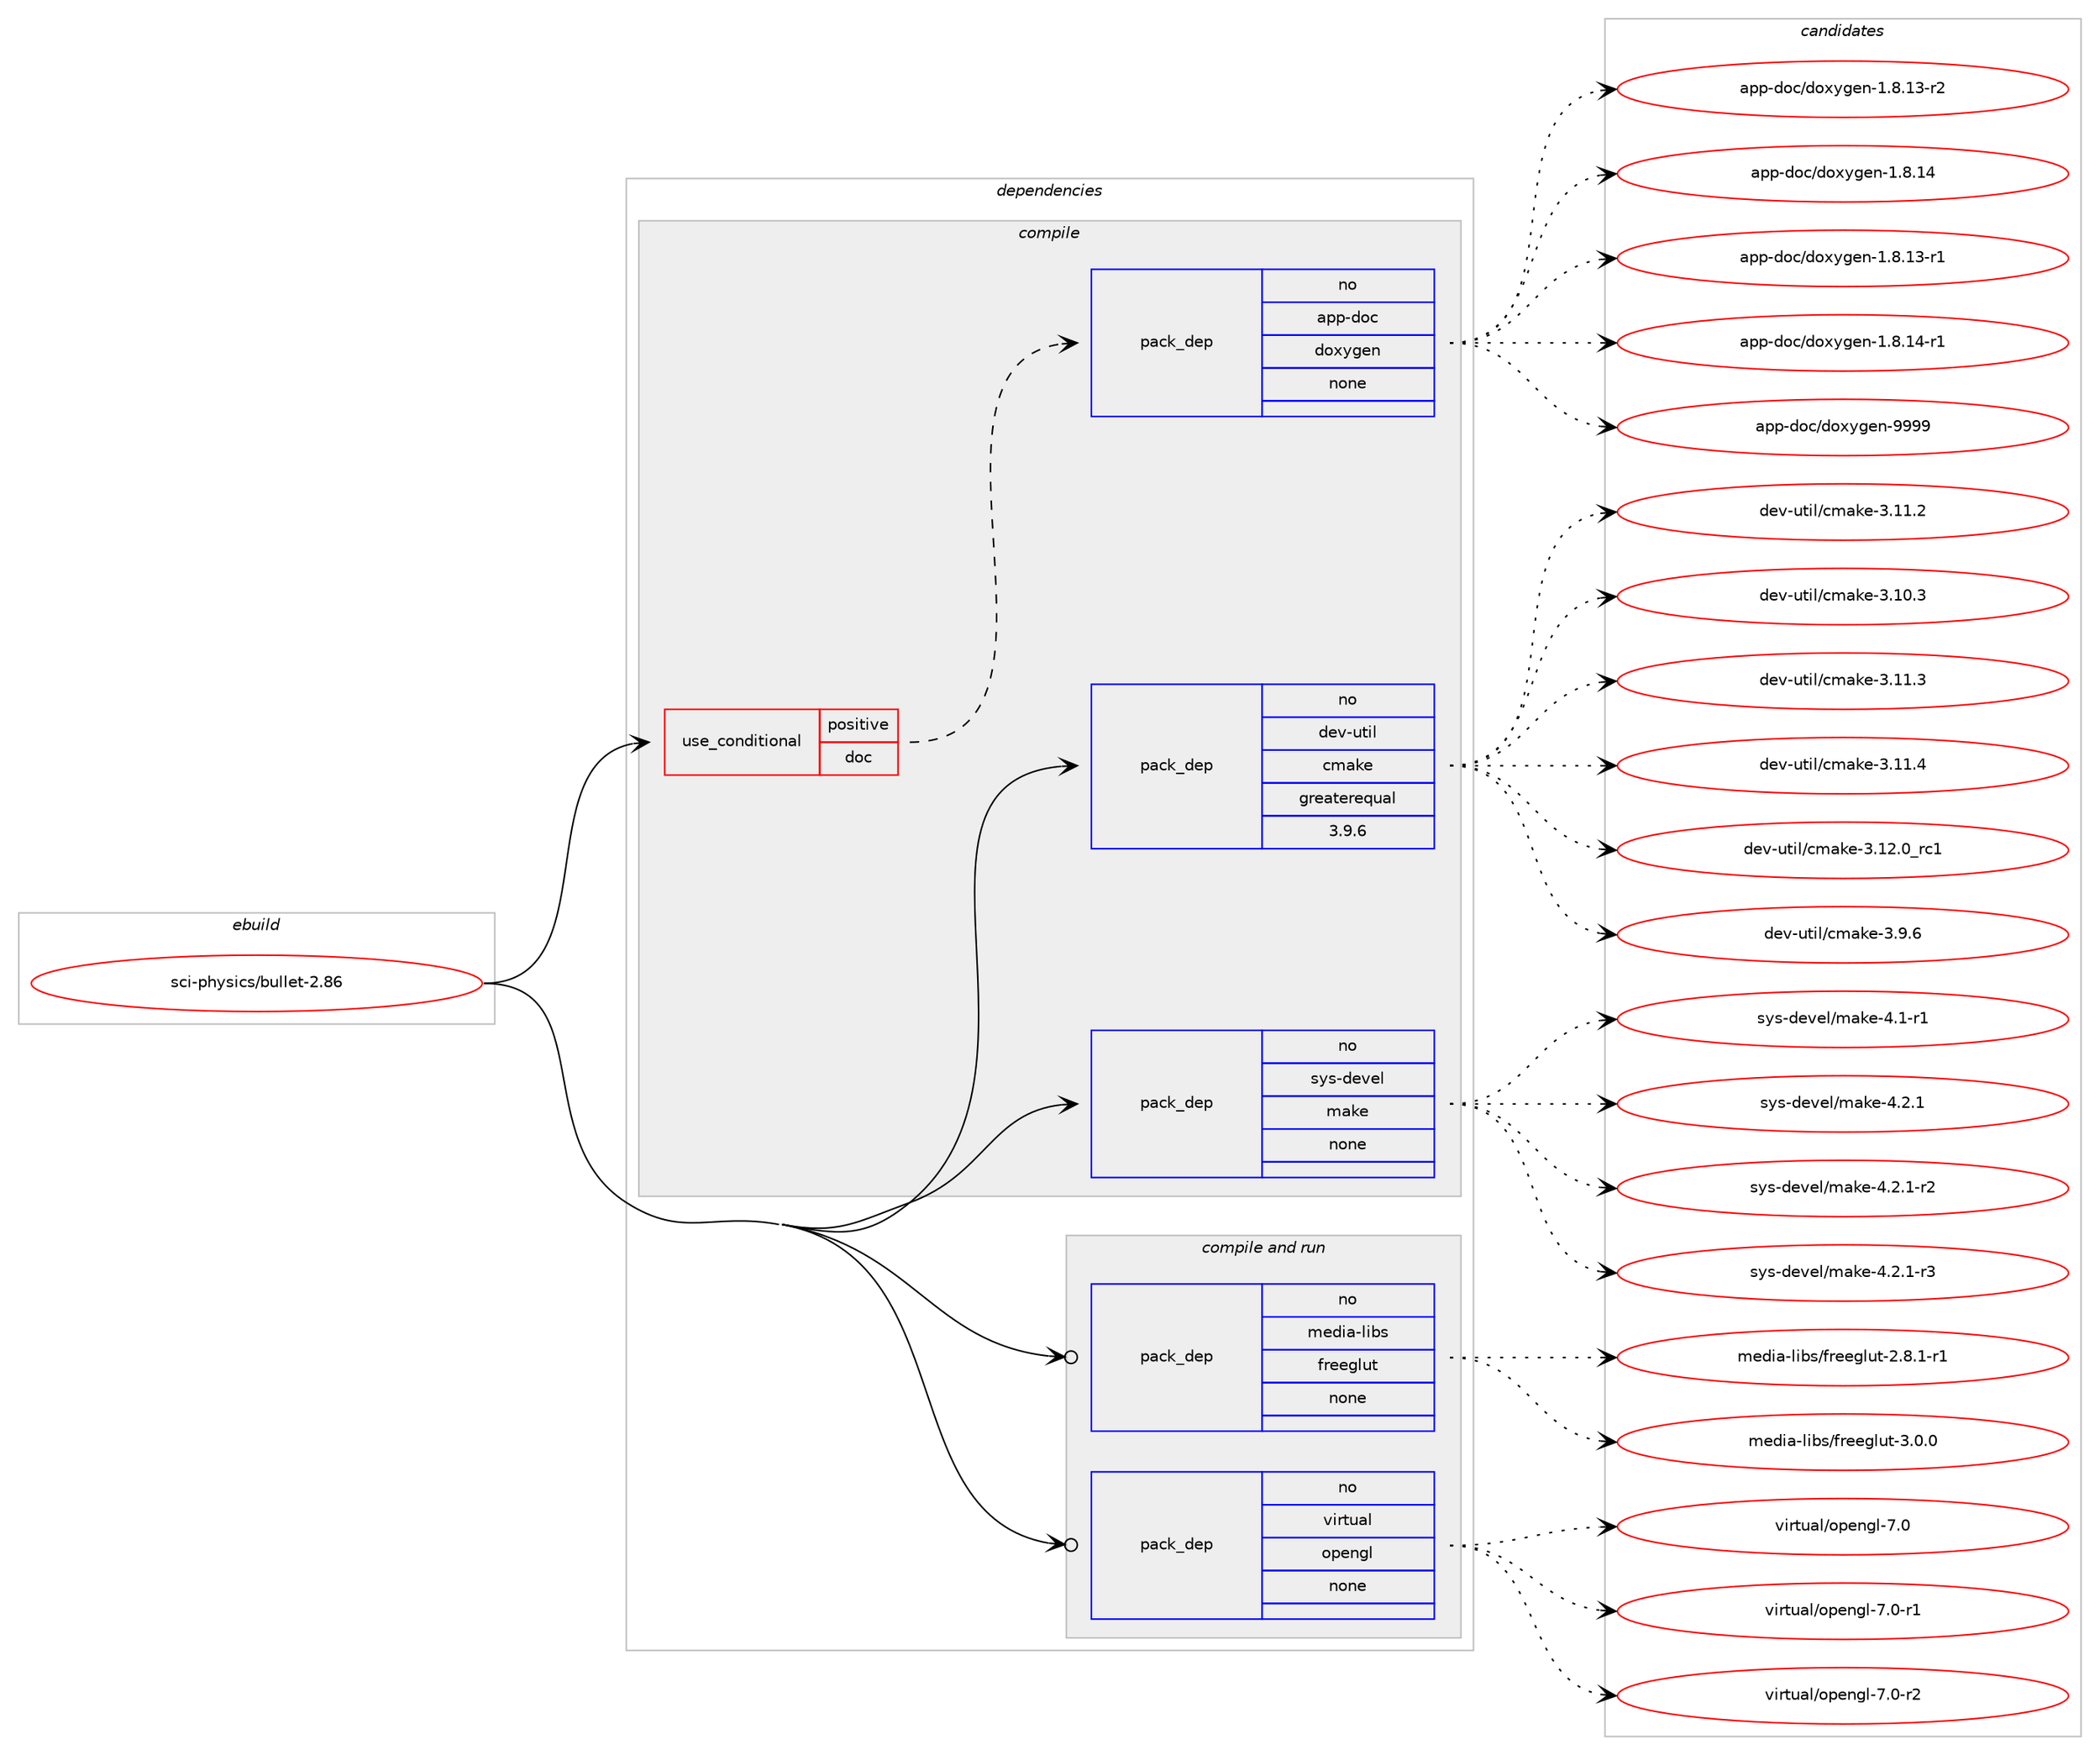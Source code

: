 digraph prolog {

# *************
# Graph options
# *************

newrank=true;
concentrate=true;
compound=true;
graph [rankdir=LR,fontname=Helvetica,fontsize=10,ranksep=1.5];#, ranksep=2.5, nodesep=0.2];
edge  [arrowhead=vee];
node  [fontname=Helvetica,fontsize=10];

# **********
# The ebuild
# **********

subgraph cluster_leftcol {
color=gray;
rank=same;
label=<<i>ebuild</i>>;
id [label="sci-physics/bullet-2.86", color=red, width=4, href="../sci-physics/bullet-2.86.svg"];
}

# ****************
# The dependencies
# ****************

subgraph cluster_midcol {
color=gray;
label=<<i>dependencies</i>>;
subgraph cluster_compile {
fillcolor="#eeeeee";
style=filled;
label=<<i>compile</i>>;
subgraph cond863 {
dependency3025 [label=<<TABLE BORDER="0" CELLBORDER="1" CELLSPACING="0" CELLPADDING="4"><TR><TD ROWSPAN="3" CELLPADDING="10">use_conditional</TD></TR><TR><TD>positive</TD></TR><TR><TD>doc</TD></TR></TABLE>>, shape=none, color=red];
subgraph pack2120 {
dependency3026 [label=<<TABLE BORDER="0" CELLBORDER="1" CELLSPACING="0" CELLPADDING="4" WIDTH="220"><TR><TD ROWSPAN="6" CELLPADDING="30">pack_dep</TD></TR><TR><TD WIDTH="110">no</TD></TR><TR><TD>app-doc</TD></TR><TR><TD>doxygen</TD></TR><TR><TD>none</TD></TR><TR><TD></TD></TR></TABLE>>, shape=none, color=blue];
}
dependency3025:e -> dependency3026:w [weight=20,style="dashed",arrowhead="vee"];
}
id:e -> dependency3025:w [weight=20,style="solid",arrowhead="vee"];
subgraph pack2121 {
dependency3027 [label=<<TABLE BORDER="0" CELLBORDER="1" CELLSPACING="0" CELLPADDING="4" WIDTH="220"><TR><TD ROWSPAN="6" CELLPADDING="30">pack_dep</TD></TR><TR><TD WIDTH="110">no</TD></TR><TR><TD>dev-util</TD></TR><TR><TD>cmake</TD></TR><TR><TD>greaterequal</TD></TR><TR><TD>3.9.6</TD></TR></TABLE>>, shape=none, color=blue];
}
id:e -> dependency3027:w [weight=20,style="solid",arrowhead="vee"];
subgraph pack2122 {
dependency3028 [label=<<TABLE BORDER="0" CELLBORDER="1" CELLSPACING="0" CELLPADDING="4" WIDTH="220"><TR><TD ROWSPAN="6" CELLPADDING="30">pack_dep</TD></TR><TR><TD WIDTH="110">no</TD></TR><TR><TD>sys-devel</TD></TR><TR><TD>make</TD></TR><TR><TD>none</TD></TR><TR><TD></TD></TR></TABLE>>, shape=none, color=blue];
}
id:e -> dependency3028:w [weight=20,style="solid",arrowhead="vee"];
}
subgraph cluster_compileandrun {
fillcolor="#eeeeee";
style=filled;
label=<<i>compile and run</i>>;
subgraph pack2123 {
dependency3029 [label=<<TABLE BORDER="0" CELLBORDER="1" CELLSPACING="0" CELLPADDING="4" WIDTH="220"><TR><TD ROWSPAN="6" CELLPADDING="30">pack_dep</TD></TR><TR><TD WIDTH="110">no</TD></TR><TR><TD>media-libs</TD></TR><TR><TD>freeglut</TD></TR><TR><TD>none</TD></TR><TR><TD></TD></TR></TABLE>>, shape=none, color=blue];
}
id:e -> dependency3029:w [weight=20,style="solid",arrowhead="odotvee"];
subgraph pack2124 {
dependency3030 [label=<<TABLE BORDER="0" CELLBORDER="1" CELLSPACING="0" CELLPADDING="4" WIDTH="220"><TR><TD ROWSPAN="6" CELLPADDING="30">pack_dep</TD></TR><TR><TD WIDTH="110">no</TD></TR><TR><TD>virtual</TD></TR><TR><TD>opengl</TD></TR><TR><TD>none</TD></TR><TR><TD></TD></TR></TABLE>>, shape=none, color=blue];
}
id:e -> dependency3030:w [weight=20,style="solid",arrowhead="odotvee"];
}
subgraph cluster_run {
fillcolor="#eeeeee";
style=filled;
label=<<i>run</i>>;
}
}

# **************
# The candidates
# **************

subgraph cluster_choices {
rank=same;
color=gray;
label=<<i>candidates</i>>;

subgraph choice2120 {
color=black;
nodesep=1;
choice97112112451001119947100111120121103101110454946564649514511450 [label="app-doc/doxygen-1.8.13-r2", color=red, width=4,href="../app-doc/doxygen-1.8.13-r2.svg"];
choice9711211245100111994710011112012110310111045494656464952 [label="app-doc/doxygen-1.8.14", color=red, width=4,href="../app-doc/doxygen-1.8.14.svg"];
choice97112112451001119947100111120121103101110454946564649514511449 [label="app-doc/doxygen-1.8.13-r1", color=red, width=4,href="../app-doc/doxygen-1.8.13-r1.svg"];
choice97112112451001119947100111120121103101110454946564649524511449 [label="app-doc/doxygen-1.8.14-r1", color=red, width=4,href="../app-doc/doxygen-1.8.14-r1.svg"];
choice971121124510011199471001111201211031011104557575757 [label="app-doc/doxygen-9999", color=red, width=4,href="../app-doc/doxygen-9999.svg"];
dependency3026:e -> choice97112112451001119947100111120121103101110454946564649514511450:w [style=dotted,weight="100"];
dependency3026:e -> choice9711211245100111994710011112012110310111045494656464952:w [style=dotted,weight="100"];
dependency3026:e -> choice97112112451001119947100111120121103101110454946564649514511449:w [style=dotted,weight="100"];
dependency3026:e -> choice97112112451001119947100111120121103101110454946564649524511449:w [style=dotted,weight="100"];
dependency3026:e -> choice971121124510011199471001111201211031011104557575757:w [style=dotted,weight="100"];
}
subgraph choice2121 {
color=black;
nodesep=1;
choice1001011184511711610510847991099710710145514649494650 [label="dev-util/cmake-3.11.2", color=red, width=4,href="../dev-util/cmake-3.11.2.svg"];
choice1001011184511711610510847991099710710145514649484651 [label="dev-util/cmake-3.10.3", color=red, width=4,href="../dev-util/cmake-3.10.3.svg"];
choice1001011184511711610510847991099710710145514649494651 [label="dev-util/cmake-3.11.3", color=red, width=4,href="../dev-util/cmake-3.11.3.svg"];
choice1001011184511711610510847991099710710145514649494652 [label="dev-util/cmake-3.11.4", color=red, width=4,href="../dev-util/cmake-3.11.4.svg"];
choice1001011184511711610510847991099710710145514649504648951149949 [label="dev-util/cmake-3.12.0_rc1", color=red, width=4,href="../dev-util/cmake-3.12.0_rc1.svg"];
choice10010111845117116105108479910997107101455146574654 [label="dev-util/cmake-3.9.6", color=red, width=4,href="../dev-util/cmake-3.9.6.svg"];
dependency3027:e -> choice1001011184511711610510847991099710710145514649494650:w [style=dotted,weight="100"];
dependency3027:e -> choice1001011184511711610510847991099710710145514649484651:w [style=dotted,weight="100"];
dependency3027:e -> choice1001011184511711610510847991099710710145514649494651:w [style=dotted,weight="100"];
dependency3027:e -> choice1001011184511711610510847991099710710145514649494652:w [style=dotted,weight="100"];
dependency3027:e -> choice1001011184511711610510847991099710710145514649504648951149949:w [style=dotted,weight="100"];
dependency3027:e -> choice10010111845117116105108479910997107101455146574654:w [style=dotted,weight="100"];
}
subgraph choice2122 {
color=black;
nodesep=1;
choice115121115451001011181011084710997107101455246494511449 [label="sys-devel/make-4.1-r1", color=red, width=4,href="../sys-devel/make-4.1-r1.svg"];
choice115121115451001011181011084710997107101455246504649 [label="sys-devel/make-4.2.1", color=red, width=4,href="../sys-devel/make-4.2.1.svg"];
choice1151211154510010111810110847109971071014552465046494511450 [label="sys-devel/make-4.2.1-r2", color=red, width=4,href="../sys-devel/make-4.2.1-r2.svg"];
choice1151211154510010111810110847109971071014552465046494511451 [label="sys-devel/make-4.2.1-r3", color=red, width=4,href="../sys-devel/make-4.2.1-r3.svg"];
dependency3028:e -> choice115121115451001011181011084710997107101455246494511449:w [style=dotted,weight="100"];
dependency3028:e -> choice115121115451001011181011084710997107101455246504649:w [style=dotted,weight="100"];
dependency3028:e -> choice1151211154510010111810110847109971071014552465046494511450:w [style=dotted,weight="100"];
dependency3028:e -> choice1151211154510010111810110847109971071014552465046494511451:w [style=dotted,weight="100"];
}
subgraph choice2123 {
color=black;
nodesep=1;
choice109101100105974510810598115471021141011011031081171164550465646494511449 [label="media-libs/freeglut-2.8.1-r1", color=red, width=4,href="../media-libs/freeglut-2.8.1-r1.svg"];
choice10910110010597451081059811547102114101101103108117116455146484648 [label="media-libs/freeglut-3.0.0", color=red, width=4,href="../media-libs/freeglut-3.0.0.svg"];
dependency3029:e -> choice109101100105974510810598115471021141011011031081171164550465646494511449:w [style=dotted,weight="100"];
dependency3029:e -> choice10910110010597451081059811547102114101101103108117116455146484648:w [style=dotted,weight="100"];
}
subgraph choice2124 {
color=black;
nodesep=1;
choice118105114116117971084711111210111010310845554648 [label="virtual/opengl-7.0", color=red, width=4,href="../virtual/opengl-7.0.svg"];
choice1181051141161179710847111112101110103108455546484511449 [label="virtual/opengl-7.0-r1", color=red, width=4,href="../virtual/opengl-7.0-r1.svg"];
choice1181051141161179710847111112101110103108455546484511450 [label="virtual/opengl-7.0-r2", color=red, width=4,href="../virtual/opengl-7.0-r2.svg"];
dependency3030:e -> choice118105114116117971084711111210111010310845554648:w [style=dotted,weight="100"];
dependency3030:e -> choice1181051141161179710847111112101110103108455546484511449:w [style=dotted,weight="100"];
dependency3030:e -> choice1181051141161179710847111112101110103108455546484511450:w [style=dotted,weight="100"];
}
}

}
